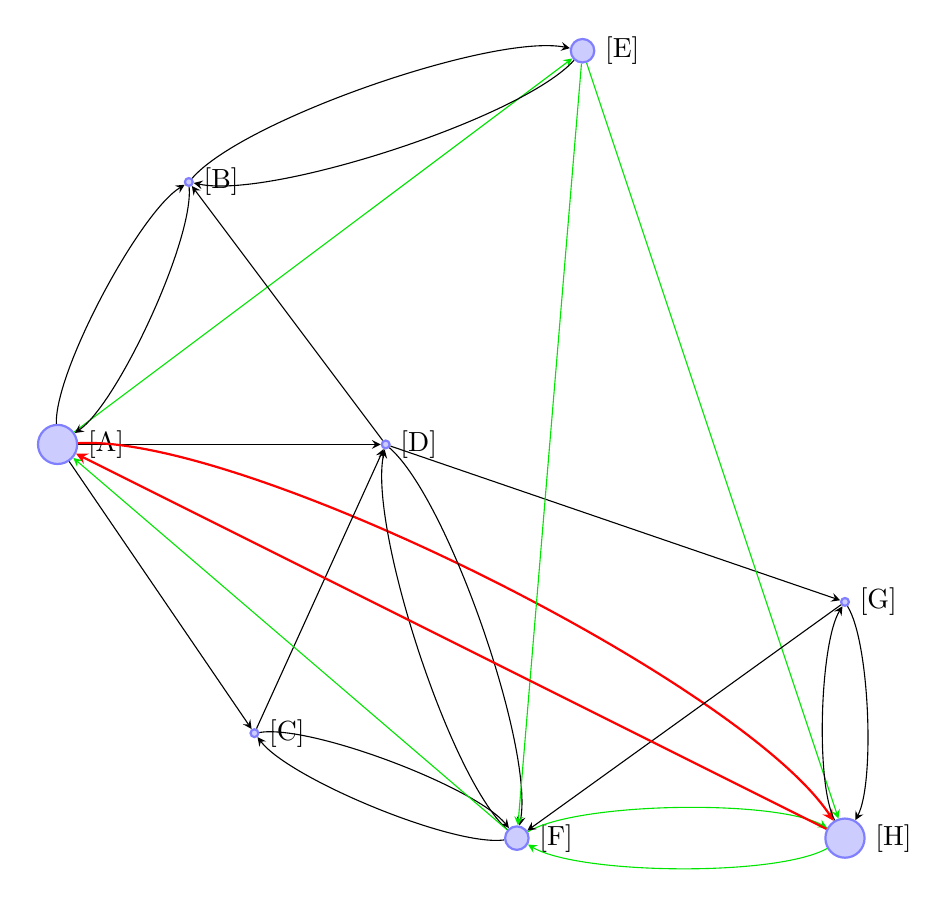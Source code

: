 		\tikzstyle{place}=[circle,draw=blue!50,fill=blue!20,thick,inner sep=1pt]
		\begin{tikzpicture}[>=stealth,->,looseness=.5,auto])
			%NODES-------------------------------------------------------------
			\node (A) at (0.0,5.0) [place, inner sep=5pt, label=right:{[A]}] {};
			\node (B) at (1.667,8.333) [place, label=right:{[B]}] {};
			\node (C) at (2.5,1.333) [place, label=right:{[C]}] {};
			\node (D) at (4.167,5.0) [place, label=right:{[D]}] {};
			\node (E) at (6.667,10.0) [place, inner sep=3pt, label=right:{[E]}] {};
			\node (F) at (5.833,0.0) [place, inner sep=3pt, label=right:{[F]}] {};
			\node (G) at (10,3.0) [place, label=right:{[G]}] {};
			\node (H) at (10.0,0.0) [place, inner sep=5pt, label=right:{[H]}] {};
			%CONNECTIONS-------------------------------------------------------
			\draw [black] (A) to [bend left] (B) ;
			\draw [black] (A) -- (C) ;
			\draw [black] (A) -- (D) ;
			\draw [green!90!black] (A) -- (E) ;
			\draw [red, thick] (A) to [bend left] (H) ;
			\draw [black] (B) to [bend left] (A) ;
			\draw [black] (B) to [bend left] (E) ;
			\draw [black] (C) -- (D) ;
			\draw [black] (C) to [bend left] (F) ;
			\draw [black] (D) -- (B) ;
			\draw [black] (D) to [bend left] (F) ;
			\draw [black] (D) -- (G) ;
			\draw [black] (E) to [bend left] (B) ;
			\draw [green!90!black] (E) -- (F) ;
			\draw [green!90!black] (E) -- (H) ;
			\draw [black] (F) to [bend left] (C) ;
			\draw [black] (F) to [bend left] (D) ;
			\draw [green!90!black] (F) to [bend left] (H) ;
			\draw [green!90!black] (F) -- (A) ;
			\draw [black] (G) -- (F) ;
			\draw [black] (G) to [bend left] (H) ;
			\draw [red, thick] (H) -- (A) ;
			\draw [green!90!black] (H) to [bend left] (F) ;
			\draw [black] (H) to [bend left] (G) ;
		\end{tikzpicture}